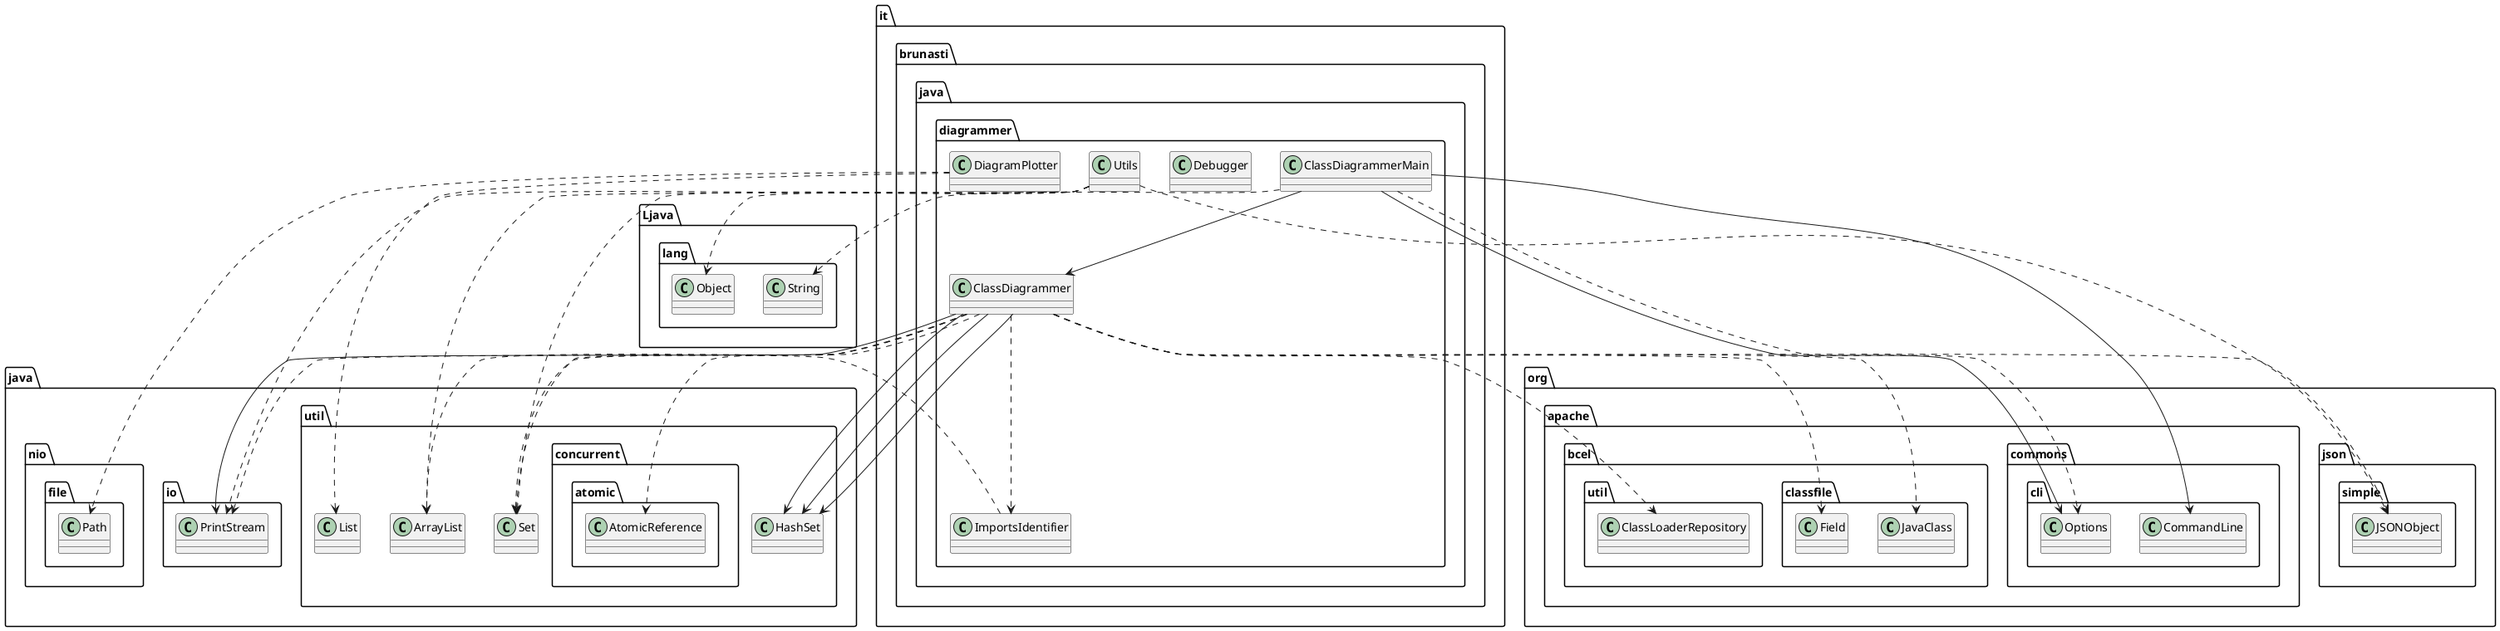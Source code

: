 @startuml
'https://plantuml.com/class-diagram

' GENERATE CLASS DIAGRAM ===========
' Generator       : it.brunasti.java.diagrammer.ClassDiagrammer
' Path            : [./target/classes]
' Configuration   : []
' Generated at    : Tue May 14 20:10:19 CEST 2024



' CLASSES =======
class it.brunasti.java.diagrammer.ClassDiagrammer
class it.brunasti.java.diagrammer.Utils
class it.brunasti.java.diagrammer.Debugger
class it.brunasti.java.diagrammer.ClassDiagrammerMain
class it.brunasti.java.diagrammer.ImportsIdentifier
class it.brunasti.java.diagrammer.DiagramPlotter

' INHERITANCES =======

' IMPLEMENT INTERFACE =======

' FIELDS =======
it.brunasti.java.diagrammer.ClassDiagrammer --> java.io.PrintStream
it.brunasti.java.diagrammer.ClassDiagrammer --> java.util.HashSet
it.brunasti.java.diagrammer.ClassDiagrammer --> java.util.HashSet
it.brunasti.java.diagrammer.ClassDiagrammer --> java.util.HashSet
it.brunasti.java.diagrammer.ClassDiagrammerMain --> org.apache.commons.cli.CommandLine
it.brunasti.java.diagrammer.ClassDiagrammerMain --> it.brunasti.java.diagrammer.ClassDiagrammer
it.brunasti.java.diagrammer.ClassDiagrammerMain --> org.apache.commons.cli.Options

' USES =======
it.brunasti.java.diagrammer.ClassDiagrammer ..> java.io.PrintStream
it.brunasti.java.diagrammer.ClassDiagrammer ..> org.json.simple.JSONObject
it.brunasti.java.diagrammer.ClassDiagrammer ..> java.util.Set
it.brunasti.java.diagrammer.ClassDiagrammer ..> org.apache.bcel.classfile.JavaClass
it.brunasti.java.diagrammer.ClassDiagrammer ..> org.apache.bcel.classfile.Field
it.brunasti.java.diagrammer.ClassDiagrammer ..> java.util.ArrayList
it.brunasti.java.diagrammer.ClassDiagrammer ..> org.apache.bcel.util.ClassLoaderRepository
it.brunasti.java.diagrammer.ClassDiagrammer ..> it.brunasti.java.diagrammer.ImportsIdentifier
it.brunasti.java.diagrammer.ClassDiagrammer ..> java.util.concurrent.atomic.AtomicReference
it.brunasti.java.diagrammer.Utils ..> Ljava.lang.Object
it.brunasti.java.diagrammer.Utils ..> java.io.PrintStream
it.brunasti.java.diagrammer.Utils ..> java.util.ArrayList
it.brunasti.java.diagrammer.Utils ..> java.util.Set
it.brunasti.java.diagrammer.Utils ..> org.json.simple.JSONObject
it.brunasti.java.diagrammer.ClassDiagrammerMain ..> Ljava.lang.String
it.brunasti.java.diagrammer.ClassDiagrammerMain ..> org.apache.commons.cli.Options
it.brunasti.java.diagrammer.ImportsIdentifier ..> java.util.Set
it.brunasti.java.diagrammer.DiagramPlotter ..> java.util.List
it.brunasti.java.diagrammer.DiagramPlotter ..> java.nio.file.Path

' IMPORTS =======
' Java Files Path : 


@enduml

